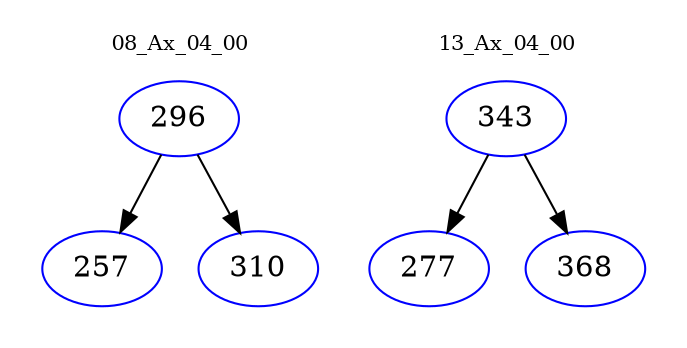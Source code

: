 digraph{
subgraph cluster_0 {
color = white
label = "08_Ax_04_00";
fontsize=10;
T0_296 [label="296", color="blue"]
T0_296 -> T0_257 [color="black"]
T0_257 [label="257", color="blue"]
T0_296 -> T0_310 [color="black"]
T0_310 [label="310", color="blue"]
}
subgraph cluster_1 {
color = white
label = "13_Ax_04_00";
fontsize=10;
T1_343 [label="343", color="blue"]
T1_343 -> T1_277 [color="black"]
T1_277 [label="277", color="blue"]
T1_343 -> T1_368 [color="black"]
T1_368 [label="368", color="blue"]
}
}
